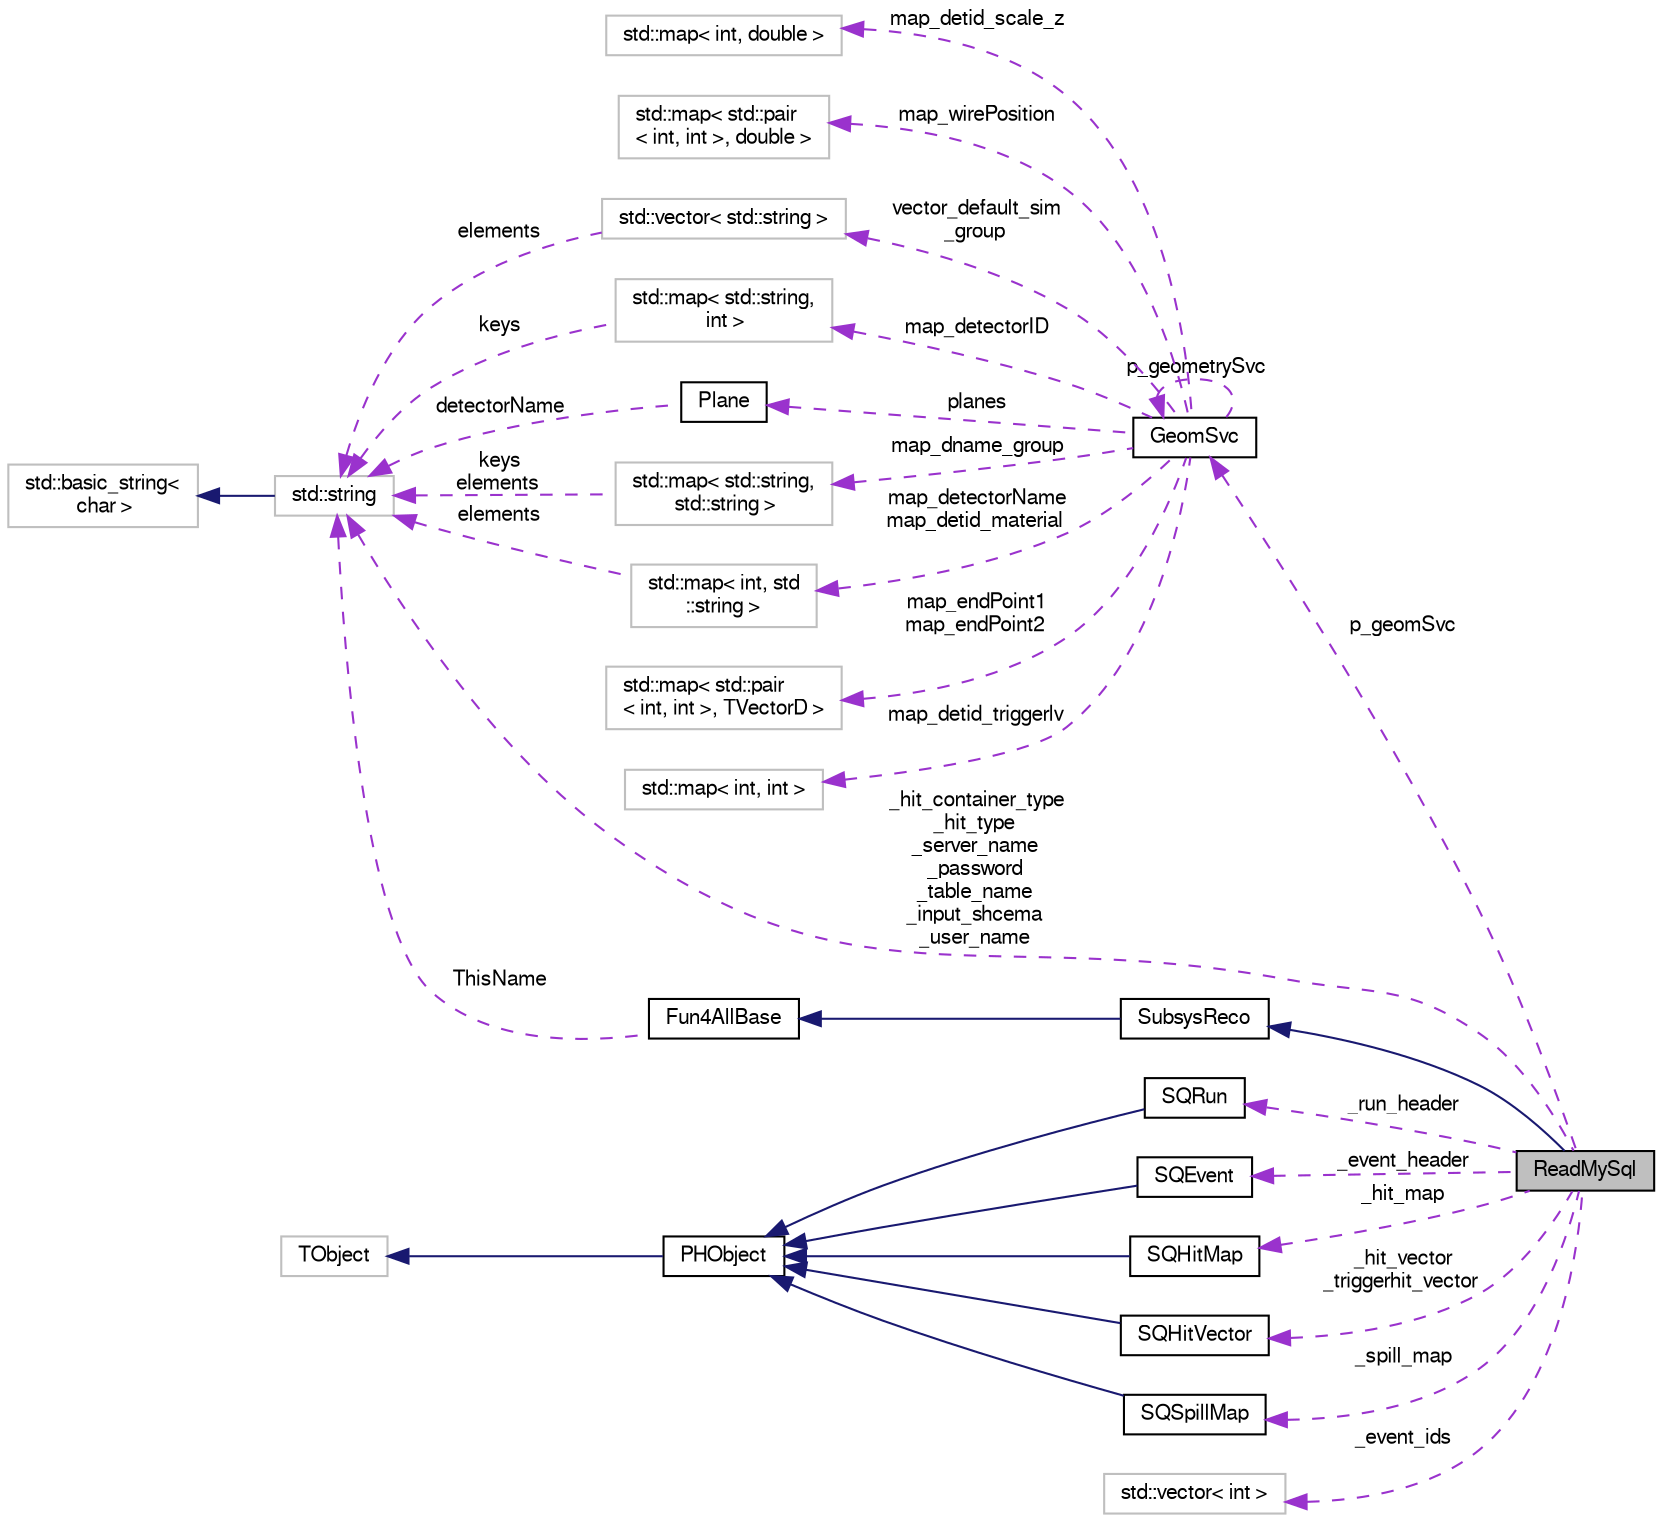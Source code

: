 digraph "ReadMySql"
{
  bgcolor="transparent";
  edge [fontname="FreeSans",fontsize="10",labelfontname="FreeSans",labelfontsize="10"];
  node [fontname="FreeSans",fontsize="10",shape=record];
  rankdir="LR";
  Node1 [label="ReadMySql",height=0.2,width=0.4,color="black", fillcolor="grey75", style="filled" fontcolor="black"];
  Node2 -> Node1 [dir="back",color="midnightblue",fontsize="10",style="solid",fontname="FreeSans"];
  Node2 [label="SubsysReco",height=0.2,width=0.4,color="black",URL="$d0/d32/classSubsysReco.html"];
  Node3 -> Node2 [dir="back",color="midnightblue",fontsize="10",style="solid",fontname="FreeSans"];
  Node3 [label="Fun4AllBase",height=0.2,width=0.4,color="black",URL="$d5/dec/classFun4AllBase.html"];
  Node4 -> Node3 [dir="back",color="darkorchid3",fontsize="10",style="dashed",label=" ThisName" ,fontname="FreeSans"];
  Node4 [label="std::string",height=0.2,width=0.4,color="grey75",tooltip="STL class. "];
  Node5 -> Node4 [dir="back",color="midnightblue",fontsize="10",style="solid",fontname="FreeSans"];
  Node5 [label="std::basic_string\<\l char \>",height=0.2,width=0.4,color="grey75",tooltip="STL class. "];
  Node6 -> Node1 [dir="back",color="darkorchid3",fontsize="10",style="dashed",label=" _event_header" ,fontname="FreeSans"];
  Node6 [label="SQEvent",height=0.2,width=0.4,color="black",URL="$d9/dd7/classSQEvent.html"];
  Node7 -> Node6 [dir="back",color="midnightblue",fontsize="10",style="solid",fontname="FreeSans"];
  Node7 [label="PHObject",height=0.2,width=0.4,color="black",URL="$d9/d24/classPHObject.html"];
  Node8 -> Node7 [dir="back",color="midnightblue",fontsize="10",style="solid",fontname="FreeSans"];
  Node8 [label="TObject",height=0.2,width=0.4,color="grey75"];
  Node9 -> Node1 [dir="back",color="darkorchid3",fontsize="10",style="dashed",label=" _hit_map" ,fontname="FreeSans"];
  Node9 [label="SQHitMap",height=0.2,width=0.4,color="black",URL="$d0/dac/classSQHitMap.html"];
  Node7 -> Node9 [dir="back",color="midnightblue",fontsize="10",style="solid",fontname="FreeSans"];
  Node10 -> Node1 [dir="back",color="darkorchid3",fontsize="10",style="dashed",label=" _hit_vector\n_triggerhit_vector" ,fontname="FreeSans"];
  Node10 [label="SQHitVector",height=0.2,width=0.4,color="black",URL="$d9/dbc/classSQHitVector.html"];
  Node7 -> Node10 [dir="back",color="midnightblue",fontsize="10",style="solid",fontname="FreeSans"];
  Node11 -> Node1 [dir="back",color="darkorchid3",fontsize="10",style="dashed",label=" _spill_map" ,fontname="FreeSans"];
  Node11 [label="SQSpillMap",height=0.2,width=0.4,color="black",URL="$d7/d87/classSQSpillMap.html"];
  Node7 -> Node11 [dir="back",color="midnightblue",fontsize="10",style="solid",fontname="FreeSans"];
  Node12 -> Node1 [dir="back",color="darkorchid3",fontsize="10",style="dashed",label=" _run_header" ,fontname="FreeSans"];
  Node12 [label="SQRun",height=0.2,width=0.4,color="black",URL="$d7/db7/classSQRun.html"];
  Node7 -> Node12 [dir="back",color="midnightblue",fontsize="10",style="solid",fontname="FreeSans"];
  Node13 -> Node1 [dir="back",color="darkorchid3",fontsize="10",style="dashed",label=" p_geomSvc" ,fontname="FreeSans"];
  Node13 [label="GeomSvc",height=0.2,width=0.4,color="black",URL="$d0/da0/classGeomSvc.html"];
  Node14 -> Node13 [dir="back",color="darkorchid3",fontsize="10",style="dashed",label=" map_detectorID" ,fontname="FreeSans"];
  Node14 [label="std::map\< std::string,\l int \>",height=0.2,width=0.4,color="grey75"];
  Node4 -> Node14 [dir="back",color="darkorchid3",fontsize="10",style="dashed",label=" keys" ,fontname="FreeSans"];
  Node15 -> Node13 [dir="back",color="darkorchid3",fontsize="10",style="dashed",label=" map_endPoint1\nmap_endPoint2" ,fontname="FreeSans"];
  Node15 [label="std::map\< std::pair\l\< int, int \>, TVectorD \>",height=0.2,width=0.4,color="grey75"];
  Node16 -> Node13 [dir="back",color="darkorchid3",fontsize="10",style="dashed",label=" map_detid_triggerlv" ,fontname="FreeSans"];
  Node16 [label="std::map\< int, int \>",height=0.2,width=0.4,color="grey75"];
  Node17 -> Node13 [dir="back",color="darkorchid3",fontsize="10",style="dashed",label=" map_detid_scale_z" ,fontname="FreeSans"];
  Node17 [label="std::map\< int, double \>",height=0.2,width=0.4,color="grey75"];
  Node18 -> Node13 [dir="back",color="darkorchid3",fontsize="10",style="dashed",label=" planes" ,fontname="FreeSans"];
  Node18 [label="Plane",height=0.2,width=0.4,color="black",URL="$dc/d90/classPlane.html"];
  Node4 -> Node18 [dir="back",color="darkorchid3",fontsize="10",style="dashed",label=" detectorName" ,fontname="FreeSans"];
  Node13 -> Node13 [dir="back",color="darkorchid3",fontsize="10",style="dashed",label=" p_geometrySvc" ,fontname="FreeSans"];
  Node19 -> Node13 [dir="back",color="darkorchid3",fontsize="10",style="dashed",label=" map_dname_group" ,fontname="FreeSans"];
  Node19 [label="std::map\< std::string,\l std::string \>",height=0.2,width=0.4,color="grey75"];
  Node4 -> Node19 [dir="back",color="darkorchid3",fontsize="10",style="dashed",label=" keys\nelements" ,fontname="FreeSans"];
  Node20 -> Node13 [dir="back",color="darkorchid3",fontsize="10",style="dashed",label=" map_wirePosition" ,fontname="FreeSans"];
  Node20 [label="std::map\< std::pair\l\< int, int \>, double \>",height=0.2,width=0.4,color="grey75"];
  Node21 -> Node13 [dir="back",color="darkorchid3",fontsize="10",style="dashed",label=" map_detectorName\nmap_detid_material" ,fontname="FreeSans"];
  Node21 [label="std::map\< int, std\l::string \>",height=0.2,width=0.4,color="grey75"];
  Node4 -> Node21 [dir="back",color="darkorchid3",fontsize="10",style="dashed",label=" elements" ,fontname="FreeSans"];
  Node22 -> Node13 [dir="back",color="darkorchid3",fontsize="10",style="dashed",label=" vector_default_sim\l_group" ,fontname="FreeSans"];
  Node22 [label="std::vector\< std::string \>",height=0.2,width=0.4,color="grey75"];
  Node4 -> Node22 [dir="back",color="darkorchid3",fontsize="10",style="dashed",label=" elements" ,fontname="FreeSans"];
  Node4 -> Node1 [dir="back",color="darkorchid3",fontsize="10",style="dashed",label=" _hit_container_type\n_hit_type\n_server_name\n_password\n_table_name\n_input_shcema\n_user_name" ,fontname="FreeSans"];
  Node23 -> Node1 [dir="back",color="darkorchid3",fontsize="10",style="dashed",label=" _event_ids" ,fontname="FreeSans"];
  Node23 [label="std::vector\< int \>",height=0.2,width=0.4,color="grey75"];
}
